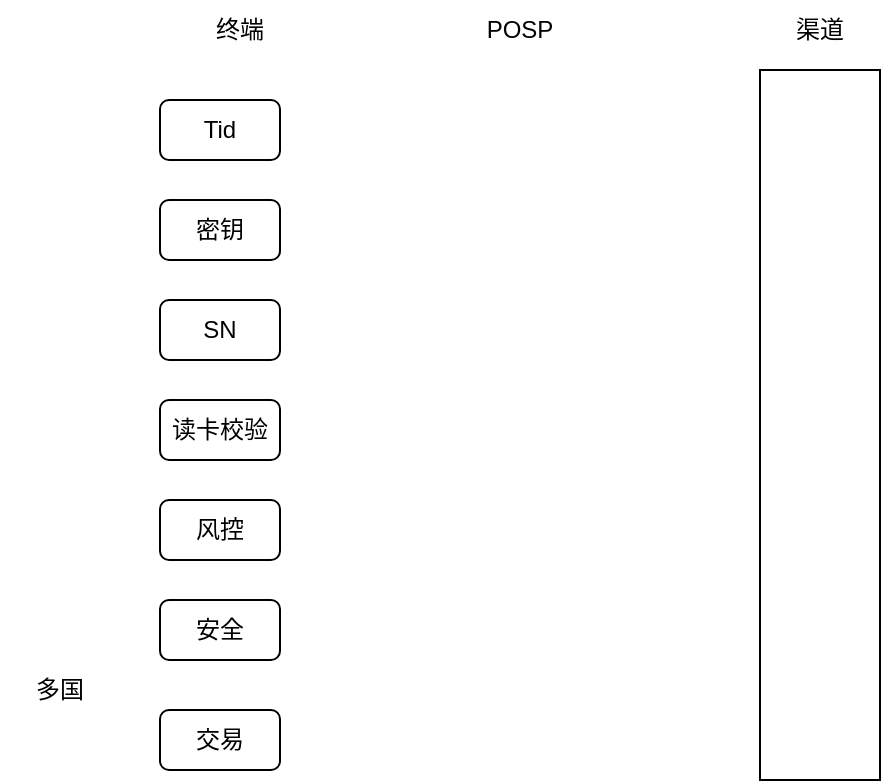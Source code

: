 <mxfile version="17.4.2" type="device"><diagram id="sAaXm-orWUZpUHq7H0PK" name="第 1 页"><mxGraphModel dx="760" dy="624" grid="1" gridSize="10" guides="1" tooltips="1" connect="1" arrows="1" fold="1" page="1" pageScale="1" pageWidth="827" pageHeight="1169" math="0" shadow="0"><root><mxCell id="0"/><mxCell id="1" parent="0"/><mxCell id="lw65wGxkZSC4kYyVw5Oy-1" value="终端" style="text;html=1;strokeColor=none;fillColor=none;align=center;verticalAlign=middle;whiteSpace=wrap;rounded=0;" vertex="1" parent="1"><mxGeometry x="190" y="200" width="60" height="30" as="geometry"/></mxCell><mxCell id="lw65wGxkZSC4kYyVw5Oy-2" value="POSP" style="text;html=1;strokeColor=none;fillColor=none;align=center;verticalAlign=middle;whiteSpace=wrap;rounded=0;" vertex="1" parent="1"><mxGeometry x="330" y="200" width="60" height="30" as="geometry"/></mxCell><mxCell id="lw65wGxkZSC4kYyVw5Oy-3" value="渠道" style="text;html=1;strokeColor=none;fillColor=none;align=center;verticalAlign=middle;whiteSpace=wrap;rounded=0;" vertex="1" parent="1"><mxGeometry x="480" y="200" width="60" height="30" as="geometry"/></mxCell><mxCell id="lw65wGxkZSC4kYyVw5Oy-4" value="多国" style="text;html=1;strokeColor=none;fillColor=none;align=center;verticalAlign=middle;whiteSpace=wrap;rounded=0;" vertex="1" parent="1"><mxGeometry x="100" y="530" width="60" height="30" as="geometry"/></mxCell><mxCell id="lw65wGxkZSC4kYyVw5Oy-5" value="Tid" style="rounded=1;whiteSpace=wrap;html=1;" vertex="1" parent="1"><mxGeometry x="180" y="250" width="60" height="30" as="geometry"/></mxCell><mxCell id="lw65wGxkZSC4kYyVw5Oy-6" value="密钥" style="rounded=1;whiteSpace=wrap;html=1;" vertex="1" parent="1"><mxGeometry x="180" y="300" width="60" height="30" as="geometry"/></mxCell><mxCell id="lw65wGxkZSC4kYyVw5Oy-7" value="SN" style="rounded=1;whiteSpace=wrap;html=1;" vertex="1" parent="1"><mxGeometry x="180" y="350" width="60" height="30" as="geometry"/></mxCell><mxCell id="lw65wGxkZSC4kYyVw5Oy-8" value="读卡校验" style="rounded=1;whiteSpace=wrap;html=1;" vertex="1" parent="1"><mxGeometry x="180" y="400" width="60" height="30" as="geometry"/></mxCell><mxCell id="lw65wGxkZSC4kYyVw5Oy-9" value="风控" style="rounded=1;whiteSpace=wrap;html=1;" vertex="1" parent="1"><mxGeometry x="180" y="450" width="60" height="30" as="geometry"/></mxCell><mxCell id="lw65wGxkZSC4kYyVw5Oy-10" value="安全" style="rounded=1;whiteSpace=wrap;html=1;" vertex="1" parent="1"><mxGeometry x="180" y="500" width="60" height="30" as="geometry"/></mxCell><mxCell id="lw65wGxkZSC4kYyVw5Oy-11" value="" style="rounded=0;whiteSpace=wrap;html=1;" vertex="1" parent="1"><mxGeometry x="480" y="235" width="60" height="355" as="geometry"/></mxCell><mxCell id="lw65wGxkZSC4kYyVw5Oy-12" value="交易" style="rounded=1;whiteSpace=wrap;html=1;" vertex="1" parent="1"><mxGeometry x="180" y="555" width="60" height="30" as="geometry"/></mxCell></root></mxGraphModel></diagram></mxfile>